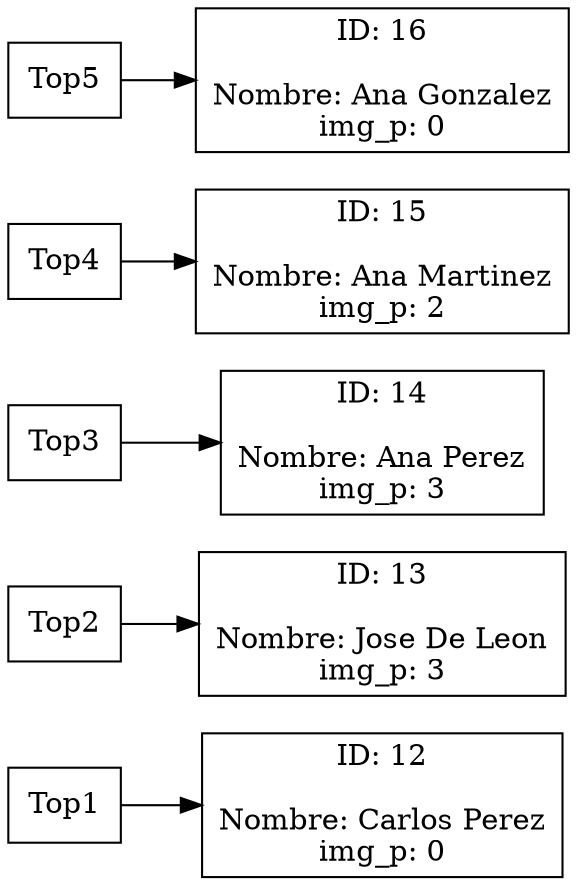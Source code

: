 digraph G {
rankdir=LR;
node [shape=box];
Top1                                                                                                12[label="ID: 12
\nNombre: Carlos Perez\nimg_p: 0"];
Top2                                                                                                13[label="ID: 13
\nNombre: Jose De Leon\nimg_p: 3"];
Top3                                                                                                14[label="ID: 14
\nNombre: Ana Perez\nimg_p: 3"];
Top4                                                                                                15[label="ID: 15
\nNombre: Ana Martinez\nimg_p: 2"];
Top5                                                                                                16[label="ID: 16
\nNombre: Ana Gonzalez\nimg_p: 0"];
Top1->12;
Top2->13;
Top3->14;
Top4->15;
Top5->16;
}
